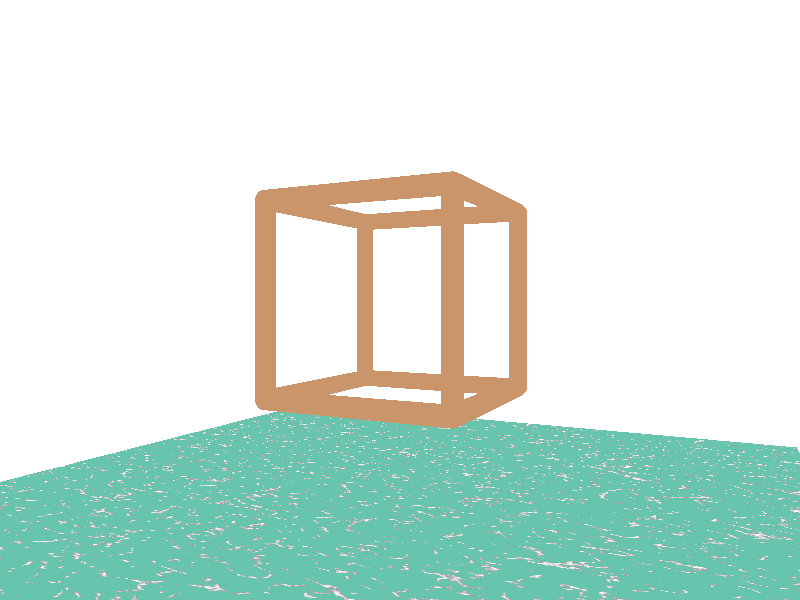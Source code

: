 //Schlegel diagram of a cube

//Load some interesting colors and textures
#include "colors.inc"
#include "stones.inc"
#include "glass.inc"
#include "metals.inc"
#include "woods.inc"

//Describe the location of the camera and where it is aimed
camera { 
  location <3,0,-6>
  look_at <0,0,0> 
  angle 65
}

//Define a background color
background { color White }

//Describe the location and color of the light sources
light_source { 
  <0,5,0> 
  color White*2
  }   
  
light_source {
 <5,-2,-4>
 color White*3
 }
 
//Define the coordinates of the eight vertices
#declare p1 = <-1,-1,-1>;
#declare p2 = <-1,-1,1>;
#declare p3 = <-1,1,-1>;
#declare p4 = <-1,1,1>;
#declare p5 = <1,-1,-1>;
#declare p6 = <1,-1,1>;
#declare p7 = <1,1,-1>;
#declare p8 = <1,1,1>;

//radius of framework
#declare r = .1;

//texture of cube elements
#declare ss = texture{T_Copper_3B};
#declare cs = texture{T_Copper_3B};

//the cubical framework

object{union{
sphere { p1, r texture{ss}} 
sphere { p2, r texture{ss}}
sphere { p3, r texture{ss}} 
sphere { p4, r texture{ss}} 
sphere { p5, r texture{ss}} 
sphere { p6, r texture{ss}} 
sphere { p7, r texture{ss}} 
sphere { p8, r texture{ss}} 

cylinder { p1,p2,r texture{cs}}
cylinder { p1,p3,r texture{cs}}
cylinder { p1,p5,r texture{cs}}
cylinder { p2,p6,r texture{cs}}
cylinder { p2,p4,r texture{cs}}
cylinder { p3,p7,r texture{cs}}
cylinder { p3,p4,r texture{cs}}
cylinder { p4,p8,r texture{cs}}
cylinder { p5,p7,r texture{cs}}
cylinder { p5,p6,r texture{cs}}
cylinder { p6,p8,r texture{cs}}
cylinder { p7,p8,r texture{cs}}
}
}

//projection surface
polygon{5, <-4,-2,-4>,<-4,-2,4>,<4,-2,4>,<4,-2,-4>,<-4,-2,-4>
texture{T_Stone18}} 







